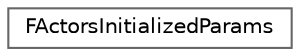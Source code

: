 digraph "Graphical Class Hierarchy"
{
 // INTERACTIVE_SVG=YES
 // LATEX_PDF_SIZE
  bgcolor="transparent";
  edge [fontname=Helvetica,fontsize=10,labelfontname=Helvetica,labelfontsize=10];
  node [fontname=Helvetica,fontsize=10,shape=box,height=0.2,width=0.4];
  rankdir="LR";
  Node0 [id="Node000000",label="FActorsInitializedParams",height=0.2,width=0.4,color="grey40", fillcolor="white", style="filled",URL="$d3/d78/structFActorsInitializedParams.html",tooltip=" "];
}
